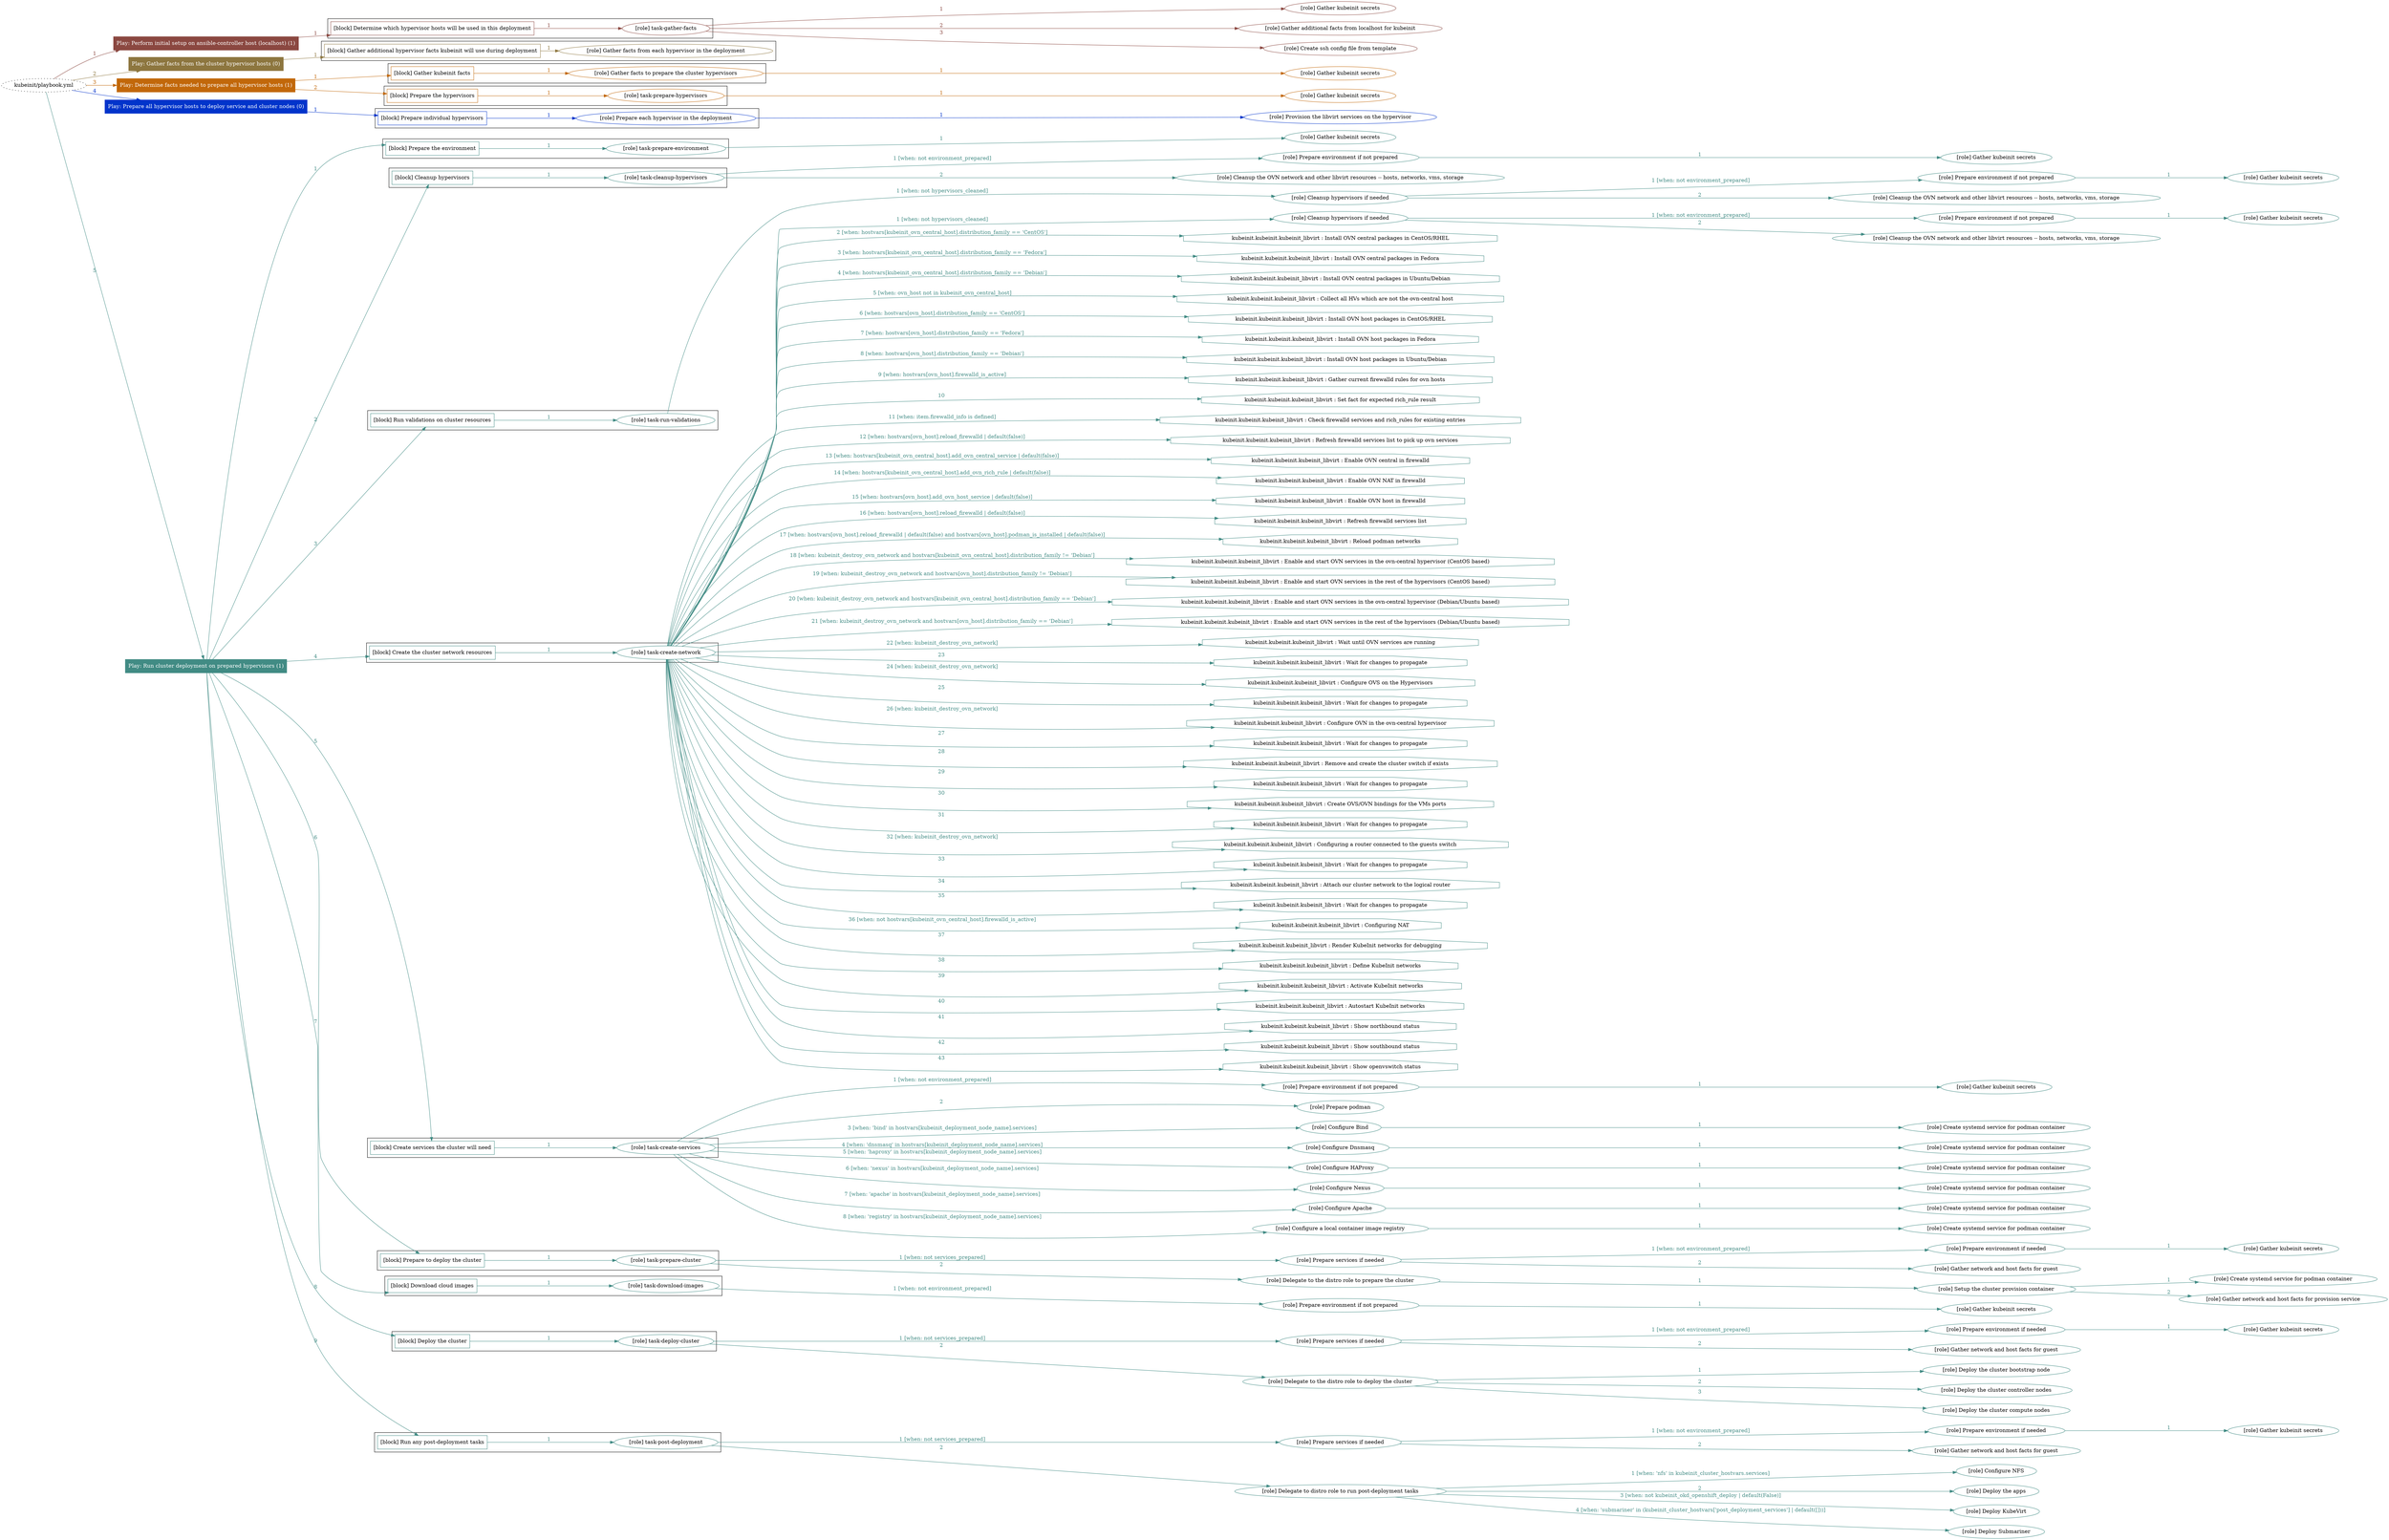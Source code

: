 digraph {
	graph [concentrate=true ordering=in rankdir=LR ratio=fill]
	edge [esep=5 sep=10]
	"kubeinit/playbook.yml" [URL="/home/runner/work/kubeinit/kubeinit/kubeinit/playbook.yml" id=playbook_4d08823d style=dotted]
	play_b2d332e0 [label="Play: Perform initial setup on ansible-controller host (localhost) (1)" URL="/home/runner/work/kubeinit/kubeinit/kubeinit/playbook.yml" color="#8b4841" fontcolor="#ffffff" id=play_b2d332e0 shape=box style=filled tooltip=localhost]
	"kubeinit/playbook.yml" -> play_b2d332e0 [label="1 " color="#8b4841" fontcolor="#8b4841" id=edge_63b2cedd labeltooltip="1 " tooltip="1 "]
	subgraph "Gather kubeinit secrets" {
		role_0e77cec7 [label="[role] Gather kubeinit secrets" URL="/home/runner/.ansible/collections/ansible_collections/kubeinit/kubeinit/roles/kubeinit_prepare/tasks/build_hypervisors_group.yml" color="#8b4841" id=role_0e77cec7 tooltip="Gather kubeinit secrets"]
	}
	subgraph "Gather additional facts from localhost for kubeinit" {
		role_99707f2e [label="[role] Gather additional facts from localhost for kubeinit" URL="/home/runner/.ansible/collections/ansible_collections/kubeinit/kubeinit/roles/kubeinit_prepare/tasks/build_hypervisors_group.yml" color="#8b4841" id=role_99707f2e tooltip="Gather additional facts from localhost for kubeinit"]
	}
	subgraph "Create ssh config file from template" {
		role_faa3bf2f [label="[role] Create ssh config file from template" URL="/home/runner/.ansible/collections/ansible_collections/kubeinit/kubeinit/roles/kubeinit_prepare/tasks/build_hypervisors_group.yml" color="#8b4841" id=role_faa3bf2f tooltip="Create ssh config file from template"]
	}
	subgraph "task-gather-facts" {
		role_d1164d42 [label="[role] task-gather-facts" URL="/home/runner/work/kubeinit/kubeinit/kubeinit/playbook.yml" color="#8b4841" id=role_d1164d42 tooltip="task-gather-facts"]
		role_d1164d42 -> role_0e77cec7 [label="1 " color="#8b4841" fontcolor="#8b4841" id=edge_4b4dbe6f labeltooltip="1 " tooltip="1 "]
		role_d1164d42 -> role_99707f2e [label="2 " color="#8b4841" fontcolor="#8b4841" id=edge_964e9d71 labeltooltip="2 " tooltip="2 "]
		role_d1164d42 -> role_faa3bf2f [label="3 " color="#8b4841" fontcolor="#8b4841" id=edge_2e93c42c labeltooltip="3 " tooltip="3 "]
	}
	subgraph "Play: Perform initial setup on ansible-controller host (localhost) (1)" {
		play_b2d332e0 -> block_efb4ed62 [label=1 color="#8b4841" fontcolor="#8b4841" id=edge_8a60819a labeltooltip=1 tooltip=1]
		subgraph cluster_block_efb4ed62 {
			block_efb4ed62 [label="[block] Determine which hypervisor hosts will be used in this deployment" URL="/home/runner/work/kubeinit/kubeinit/kubeinit/playbook.yml" color="#8b4841" id=block_efb4ed62 labeltooltip="Determine which hypervisor hosts will be used in this deployment" shape=box tooltip="Determine which hypervisor hosts will be used in this deployment"]
			block_efb4ed62 -> role_d1164d42 [label="1 " color="#8b4841" fontcolor="#8b4841" id=edge_d03f95eb labeltooltip="1 " tooltip="1 "]
		}
	}
	play_9e6b4a58 [label="Play: Gather facts from the cluster hypervisor hosts (0)" URL="/home/runner/work/kubeinit/kubeinit/kubeinit/playbook.yml" color="#8d763f" fontcolor="#ffffff" id=play_9e6b4a58 shape=box style=filled tooltip="Play: Gather facts from the cluster hypervisor hosts (0)"]
	"kubeinit/playbook.yml" -> play_9e6b4a58 [label="2 " color="#8d763f" fontcolor="#8d763f" id=edge_eb5a25b1 labeltooltip="2 " tooltip="2 "]
	subgraph "Gather facts from each hypervisor in the deployment" {
		role_89ef6a81 [label="[role] Gather facts from each hypervisor in the deployment" URL="/home/runner/work/kubeinit/kubeinit/kubeinit/playbook.yml" color="#8d763f" id=role_89ef6a81 tooltip="Gather facts from each hypervisor in the deployment"]
	}
	subgraph "Play: Gather facts from the cluster hypervisor hosts (0)" {
		play_9e6b4a58 -> block_87429769 [label=1 color="#8d763f" fontcolor="#8d763f" id=edge_74a675d1 labeltooltip=1 tooltip=1]
		subgraph cluster_block_87429769 {
			block_87429769 [label="[block] Gather additional hypervisor facts kubeinit will use during deployment" URL="/home/runner/work/kubeinit/kubeinit/kubeinit/playbook.yml" color="#8d763f" id=block_87429769 labeltooltip="Gather additional hypervisor facts kubeinit will use during deployment" shape=box tooltip="Gather additional hypervisor facts kubeinit will use during deployment"]
			block_87429769 -> role_89ef6a81 [label="1 " color="#8d763f" fontcolor="#8d763f" id=edge_10678c3c labeltooltip="1 " tooltip="1 "]
		}
	}
	play_3dd36d5e [label="Play: Determine facts needed to prepare all hypervisor hosts (1)" URL="/home/runner/work/kubeinit/kubeinit/kubeinit/playbook.yml" color="#c2680a" fontcolor="#ffffff" id=play_3dd36d5e shape=box style=filled tooltip=localhost]
	"kubeinit/playbook.yml" -> play_3dd36d5e [label="3 " color="#c2680a" fontcolor="#c2680a" id=edge_dbd95d08 labeltooltip="3 " tooltip="3 "]
	subgraph "Gather kubeinit secrets" {
		role_73d07568 [label="[role] Gather kubeinit secrets" URL="/home/runner/.ansible/collections/ansible_collections/kubeinit/kubeinit/roles/kubeinit_prepare/tasks/gather_kubeinit_facts.yml" color="#c2680a" id=role_73d07568 tooltip="Gather kubeinit secrets"]
	}
	subgraph "Gather facts to prepare the cluster hypervisors" {
		role_7e6960ff [label="[role] Gather facts to prepare the cluster hypervisors" URL="/home/runner/work/kubeinit/kubeinit/kubeinit/playbook.yml" color="#c2680a" id=role_7e6960ff tooltip="Gather facts to prepare the cluster hypervisors"]
		role_7e6960ff -> role_73d07568 [label="1 " color="#c2680a" fontcolor="#c2680a" id=edge_b9a99269 labeltooltip="1 " tooltip="1 "]
	}
	subgraph "Gather kubeinit secrets" {
		role_9be5cc7b [label="[role] Gather kubeinit secrets" URL="/home/runner/.ansible/collections/ansible_collections/kubeinit/kubeinit/roles/kubeinit_prepare/tasks/gather_kubeinit_facts.yml" color="#c2680a" id=role_9be5cc7b tooltip="Gather kubeinit secrets"]
	}
	subgraph "task-prepare-hypervisors" {
		role_d77f1691 [label="[role] task-prepare-hypervisors" URL="/home/runner/work/kubeinit/kubeinit/kubeinit/playbook.yml" color="#c2680a" id=role_d77f1691 tooltip="task-prepare-hypervisors"]
		role_d77f1691 -> role_9be5cc7b [label="1 " color="#c2680a" fontcolor="#c2680a" id=edge_178edb9d labeltooltip="1 " tooltip="1 "]
	}
	subgraph "Play: Determine facts needed to prepare all hypervisor hosts (1)" {
		play_3dd36d5e -> block_3a9f3760 [label=1 color="#c2680a" fontcolor="#c2680a" id=edge_f923a2c3 labeltooltip=1 tooltip=1]
		subgraph cluster_block_3a9f3760 {
			block_3a9f3760 [label="[block] Gather kubeinit facts" URL="/home/runner/work/kubeinit/kubeinit/kubeinit/playbook.yml" color="#c2680a" id=block_3a9f3760 labeltooltip="Gather kubeinit facts" shape=box tooltip="Gather kubeinit facts"]
			block_3a9f3760 -> role_7e6960ff [label="1 " color="#c2680a" fontcolor="#c2680a" id=edge_947f1d1e labeltooltip="1 " tooltip="1 "]
		}
		play_3dd36d5e -> block_d3ca04bd [label=2 color="#c2680a" fontcolor="#c2680a" id=edge_ab0efa78 labeltooltip=2 tooltip=2]
		subgraph cluster_block_d3ca04bd {
			block_d3ca04bd [label="[block] Prepare the hypervisors" URL="/home/runner/work/kubeinit/kubeinit/kubeinit/playbook.yml" color="#c2680a" id=block_d3ca04bd labeltooltip="Prepare the hypervisors" shape=box tooltip="Prepare the hypervisors"]
			block_d3ca04bd -> role_d77f1691 [label="1 " color="#c2680a" fontcolor="#c2680a" id=edge_74535279 labeltooltip="1 " tooltip="1 "]
		}
	}
	play_0e214ae2 [label="Play: Prepare all hypervisor hosts to deploy service and cluster nodes (0)" URL="/home/runner/work/kubeinit/kubeinit/kubeinit/playbook.yml" color="#0134cb" fontcolor="#ffffff" id=play_0e214ae2 shape=box style=filled tooltip="Play: Prepare all hypervisor hosts to deploy service and cluster nodes (0)"]
	"kubeinit/playbook.yml" -> play_0e214ae2 [label="4 " color="#0134cb" fontcolor="#0134cb" id=edge_5f425527 labeltooltip="4 " tooltip="4 "]
	subgraph "Provision the libvirt services on the hypervisor" {
		role_68420cbf [label="[role] Provision the libvirt services on the hypervisor" URL="/home/runner/.ansible/collections/ansible_collections/kubeinit/kubeinit/roles/kubeinit_prepare/tasks/prepare_hypervisor.yml" color="#0134cb" id=role_68420cbf tooltip="Provision the libvirt services on the hypervisor"]
	}
	subgraph "Prepare each hypervisor in the deployment" {
		role_0c0e4cc7 [label="[role] Prepare each hypervisor in the deployment" URL="/home/runner/work/kubeinit/kubeinit/kubeinit/playbook.yml" color="#0134cb" id=role_0c0e4cc7 tooltip="Prepare each hypervisor in the deployment"]
		role_0c0e4cc7 -> role_68420cbf [label="1 " color="#0134cb" fontcolor="#0134cb" id=edge_ff8d2a91 labeltooltip="1 " tooltip="1 "]
	}
	subgraph "Play: Prepare all hypervisor hosts to deploy service and cluster nodes (0)" {
		play_0e214ae2 -> block_275bfad0 [label=1 color="#0134cb" fontcolor="#0134cb" id=edge_9b73aa92 labeltooltip=1 tooltip=1]
		subgraph cluster_block_275bfad0 {
			block_275bfad0 [label="[block] Prepare individual hypervisors" URL="/home/runner/work/kubeinit/kubeinit/kubeinit/playbook.yml" color="#0134cb" id=block_275bfad0 labeltooltip="Prepare individual hypervisors" shape=box tooltip="Prepare individual hypervisors"]
			block_275bfad0 -> role_0c0e4cc7 [label="1 " color="#0134cb" fontcolor="#0134cb" id=edge_89e852e3 labeltooltip="1 " tooltip="1 "]
		}
	}
	play_d29f8004 [label="Play: Run cluster deployment on prepared hypervisors (1)" URL="/home/runner/work/kubeinit/kubeinit/kubeinit/playbook.yml" color="#418b84" fontcolor="#ffffff" id=play_d29f8004 shape=box style=filled tooltip=localhost]
	"kubeinit/playbook.yml" -> play_d29f8004 [label="5 " color="#418b84" fontcolor="#418b84" id=edge_34b858b6 labeltooltip="5 " tooltip="5 "]
	subgraph "Gather kubeinit secrets" {
		role_e822708c [label="[role] Gather kubeinit secrets" URL="/home/runner/.ansible/collections/ansible_collections/kubeinit/kubeinit/roles/kubeinit_prepare/tasks/gather_kubeinit_facts.yml" color="#418b84" id=role_e822708c tooltip="Gather kubeinit secrets"]
	}
	subgraph "task-prepare-environment" {
		role_d64a4c62 [label="[role] task-prepare-environment" URL="/home/runner/work/kubeinit/kubeinit/kubeinit/playbook.yml" color="#418b84" id=role_d64a4c62 tooltip="task-prepare-environment"]
		role_d64a4c62 -> role_e822708c [label="1 " color="#418b84" fontcolor="#418b84" id=edge_ca500498 labeltooltip="1 " tooltip="1 "]
	}
	subgraph "Gather kubeinit secrets" {
		role_343f566f [label="[role] Gather kubeinit secrets" URL="/home/runner/.ansible/collections/ansible_collections/kubeinit/kubeinit/roles/kubeinit_prepare/tasks/gather_kubeinit_facts.yml" color="#418b84" id=role_343f566f tooltip="Gather kubeinit secrets"]
	}
	subgraph "Prepare environment if not prepared" {
		role_517338de [label="[role] Prepare environment if not prepared" URL="/home/runner/.ansible/collections/ansible_collections/kubeinit/kubeinit/roles/kubeinit_prepare/tasks/cleanup_hypervisors.yml" color="#418b84" id=role_517338de tooltip="Prepare environment if not prepared"]
		role_517338de -> role_343f566f [label="1 " color="#418b84" fontcolor="#418b84" id=edge_1d14d914 labeltooltip="1 " tooltip="1 "]
	}
	subgraph "Cleanup the OVN network and other libvirt resources -- hosts, networks, vms, storage" {
		role_335b0662 [label="[role] Cleanup the OVN network and other libvirt resources -- hosts, networks, vms, storage" URL="/home/runner/.ansible/collections/ansible_collections/kubeinit/kubeinit/roles/kubeinit_prepare/tasks/cleanup_hypervisors.yml" color="#418b84" id=role_335b0662 tooltip="Cleanup the OVN network and other libvirt resources -- hosts, networks, vms, storage"]
	}
	subgraph "task-cleanup-hypervisors" {
		role_19bec1b1 [label="[role] task-cleanup-hypervisors" URL="/home/runner/work/kubeinit/kubeinit/kubeinit/playbook.yml" color="#418b84" id=role_19bec1b1 tooltip="task-cleanup-hypervisors"]
		role_19bec1b1 -> role_517338de [label="1 [when: not environment_prepared]" color="#418b84" fontcolor="#418b84" id=edge_2f963cec labeltooltip="1 [when: not environment_prepared]" tooltip="1 [when: not environment_prepared]"]
		role_19bec1b1 -> role_335b0662 [label="2 " color="#418b84" fontcolor="#418b84" id=edge_1d877892 labeltooltip="2 " tooltip="2 "]
	}
	subgraph "Gather kubeinit secrets" {
		role_6cd02963 [label="[role] Gather kubeinit secrets" URL="/home/runner/.ansible/collections/ansible_collections/kubeinit/kubeinit/roles/kubeinit_prepare/tasks/gather_kubeinit_facts.yml" color="#418b84" id=role_6cd02963 tooltip="Gather kubeinit secrets"]
	}
	subgraph "Prepare environment if not prepared" {
		role_5afd2998 [label="[role] Prepare environment if not prepared" URL="/home/runner/.ansible/collections/ansible_collections/kubeinit/kubeinit/roles/kubeinit_prepare/tasks/cleanup_hypervisors.yml" color="#418b84" id=role_5afd2998 tooltip="Prepare environment if not prepared"]
		role_5afd2998 -> role_6cd02963 [label="1 " color="#418b84" fontcolor="#418b84" id=edge_a8b5367e labeltooltip="1 " tooltip="1 "]
	}
	subgraph "Cleanup the OVN network and other libvirt resources -- hosts, networks, vms, storage" {
		role_185c1cd4 [label="[role] Cleanup the OVN network and other libvirt resources -- hosts, networks, vms, storage" URL="/home/runner/.ansible/collections/ansible_collections/kubeinit/kubeinit/roles/kubeinit_prepare/tasks/cleanup_hypervisors.yml" color="#418b84" id=role_185c1cd4 tooltip="Cleanup the OVN network and other libvirt resources -- hosts, networks, vms, storage"]
	}
	subgraph "Cleanup hypervisors if needed" {
		role_b4f7a6f1 [label="[role] Cleanup hypervisors if needed" URL="/home/runner/.ansible/collections/ansible_collections/kubeinit/kubeinit/roles/kubeinit_validations/tasks/main.yml" color="#418b84" id=role_b4f7a6f1 tooltip="Cleanup hypervisors if needed"]
		role_b4f7a6f1 -> role_5afd2998 [label="1 [when: not environment_prepared]" color="#418b84" fontcolor="#418b84" id=edge_71f319b1 labeltooltip="1 [when: not environment_prepared]" tooltip="1 [when: not environment_prepared]"]
		role_b4f7a6f1 -> role_185c1cd4 [label="2 " color="#418b84" fontcolor="#418b84" id=edge_d74414a0 labeltooltip="2 " tooltip="2 "]
	}
	subgraph "task-run-validations" {
		role_35933029 [label="[role] task-run-validations" URL="/home/runner/work/kubeinit/kubeinit/kubeinit/playbook.yml" color="#418b84" id=role_35933029 tooltip="task-run-validations"]
		role_35933029 -> role_b4f7a6f1 [label="1 [when: not hypervisors_cleaned]" color="#418b84" fontcolor="#418b84" id=edge_b03f2928 labeltooltip="1 [when: not hypervisors_cleaned]" tooltip="1 [when: not hypervisors_cleaned]"]
	}
	subgraph "Gather kubeinit secrets" {
		role_57f2f31e [label="[role] Gather kubeinit secrets" URL="/home/runner/.ansible/collections/ansible_collections/kubeinit/kubeinit/roles/kubeinit_prepare/tasks/gather_kubeinit_facts.yml" color="#418b84" id=role_57f2f31e tooltip="Gather kubeinit secrets"]
	}
	subgraph "Prepare environment if not prepared" {
		role_7706a1cc [label="[role] Prepare environment if not prepared" URL="/home/runner/.ansible/collections/ansible_collections/kubeinit/kubeinit/roles/kubeinit_prepare/tasks/cleanup_hypervisors.yml" color="#418b84" id=role_7706a1cc tooltip="Prepare environment if not prepared"]
		role_7706a1cc -> role_57f2f31e [label="1 " color="#418b84" fontcolor="#418b84" id=edge_58bff419 labeltooltip="1 " tooltip="1 "]
	}
	subgraph "Cleanup the OVN network and other libvirt resources -- hosts, networks, vms, storage" {
		role_8df8760d [label="[role] Cleanup the OVN network and other libvirt resources -- hosts, networks, vms, storage" URL="/home/runner/.ansible/collections/ansible_collections/kubeinit/kubeinit/roles/kubeinit_prepare/tasks/cleanup_hypervisors.yml" color="#418b84" id=role_8df8760d tooltip="Cleanup the OVN network and other libvirt resources -- hosts, networks, vms, storage"]
	}
	subgraph "Cleanup hypervisors if needed" {
		role_7a645319 [label="[role] Cleanup hypervisors if needed" URL="/home/runner/.ansible/collections/ansible_collections/kubeinit/kubeinit/roles/kubeinit_libvirt/tasks/create_network.yml" color="#418b84" id=role_7a645319 tooltip="Cleanup hypervisors if needed"]
		role_7a645319 -> role_7706a1cc [label="1 [when: not environment_prepared]" color="#418b84" fontcolor="#418b84" id=edge_b1db59dc labeltooltip="1 [when: not environment_prepared]" tooltip="1 [when: not environment_prepared]"]
		role_7a645319 -> role_8df8760d [label="2 " color="#418b84" fontcolor="#418b84" id=edge_d37f40d4 labeltooltip="2 " tooltip="2 "]
	}
	subgraph "task-create-network" {
		role_02e21dbb [label="[role] task-create-network" URL="/home/runner/work/kubeinit/kubeinit/kubeinit/playbook.yml" color="#418b84" id=role_02e21dbb tooltip="task-create-network"]
		role_02e21dbb -> role_7a645319 [label="1 [when: not hypervisors_cleaned]" color="#418b84" fontcolor="#418b84" id=edge_74ad7bf7 labeltooltip="1 [when: not hypervisors_cleaned]" tooltip="1 [when: not hypervisors_cleaned]"]
		task_c7f4197c [label="kubeinit.kubeinit.kubeinit_libvirt : Install OVN central packages in CentOS/RHEL" URL="/home/runner/.ansible/collections/ansible_collections/kubeinit/kubeinit/roles/kubeinit_libvirt/tasks/create_network.yml" color="#418b84" id=task_c7f4197c shape=octagon tooltip="kubeinit.kubeinit.kubeinit_libvirt : Install OVN central packages in CentOS/RHEL"]
		role_02e21dbb -> task_c7f4197c [label="2 [when: hostvars[kubeinit_ovn_central_host].distribution_family == 'CentOS']" color="#418b84" fontcolor="#418b84" id=edge_1b2e2b40 labeltooltip="2 [when: hostvars[kubeinit_ovn_central_host].distribution_family == 'CentOS']" tooltip="2 [when: hostvars[kubeinit_ovn_central_host].distribution_family == 'CentOS']"]
		task_bc714184 [label="kubeinit.kubeinit.kubeinit_libvirt : Install OVN central packages in Fedora" URL="/home/runner/.ansible/collections/ansible_collections/kubeinit/kubeinit/roles/kubeinit_libvirt/tasks/create_network.yml" color="#418b84" id=task_bc714184 shape=octagon tooltip="kubeinit.kubeinit.kubeinit_libvirt : Install OVN central packages in Fedora"]
		role_02e21dbb -> task_bc714184 [label="3 [when: hostvars[kubeinit_ovn_central_host].distribution_family == 'Fedora']" color="#418b84" fontcolor="#418b84" id=edge_d14938c2 labeltooltip="3 [when: hostvars[kubeinit_ovn_central_host].distribution_family == 'Fedora']" tooltip="3 [when: hostvars[kubeinit_ovn_central_host].distribution_family == 'Fedora']"]
		task_2e22428f [label="kubeinit.kubeinit.kubeinit_libvirt : Install OVN central packages in Ubuntu/Debian" URL="/home/runner/.ansible/collections/ansible_collections/kubeinit/kubeinit/roles/kubeinit_libvirt/tasks/create_network.yml" color="#418b84" id=task_2e22428f shape=octagon tooltip="kubeinit.kubeinit.kubeinit_libvirt : Install OVN central packages in Ubuntu/Debian"]
		role_02e21dbb -> task_2e22428f [label="4 [when: hostvars[kubeinit_ovn_central_host].distribution_family == 'Debian']" color="#418b84" fontcolor="#418b84" id=edge_2089757e labeltooltip="4 [when: hostvars[kubeinit_ovn_central_host].distribution_family == 'Debian']" tooltip="4 [when: hostvars[kubeinit_ovn_central_host].distribution_family == 'Debian']"]
		task_d840ad98 [label="kubeinit.kubeinit.kubeinit_libvirt : Collect all HVs which are not the ovn-central host" URL="/home/runner/.ansible/collections/ansible_collections/kubeinit/kubeinit/roles/kubeinit_libvirt/tasks/create_network.yml" color="#418b84" id=task_d840ad98 shape=octagon tooltip="kubeinit.kubeinit.kubeinit_libvirt : Collect all HVs which are not the ovn-central host"]
		role_02e21dbb -> task_d840ad98 [label="5 [when: ovn_host not in kubeinit_ovn_central_host]" color="#418b84" fontcolor="#418b84" id=edge_b46596c8 labeltooltip="5 [when: ovn_host not in kubeinit_ovn_central_host]" tooltip="5 [when: ovn_host not in kubeinit_ovn_central_host]"]
		task_aebd9fff [label="kubeinit.kubeinit.kubeinit_libvirt : Install OVN host packages in CentOS/RHEL" URL="/home/runner/.ansible/collections/ansible_collections/kubeinit/kubeinit/roles/kubeinit_libvirt/tasks/create_network.yml" color="#418b84" id=task_aebd9fff shape=octagon tooltip="kubeinit.kubeinit.kubeinit_libvirt : Install OVN host packages in CentOS/RHEL"]
		role_02e21dbb -> task_aebd9fff [label="6 [when: hostvars[ovn_host].distribution_family == 'CentOS']" color="#418b84" fontcolor="#418b84" id=edge_861dd12b labeltooltip="6 [when: hostvars[ovn_host].distribution_family == 'CentOS']" tooltip="6 [when: hostvars[ovn_host].distribution_family == 'CentOS']"]
		task_356a1895 [label="kubeinit.kubeinit.kubeinit_libvirt : Install OVN host packages in Fedora" URL="/home/runner/.ansible/collections/ansible_collections/kubeinit/kubeinit/roles/kubeinit_libvirt/tasks/create_network.yml" color="#418b84" id=task_356a1895 shape=octagon tooltip="kubeinit.kubeinit.kubeinit_libvirt : Install OVN host packages in Fedora"]
		role_02e21dbb -> task_356a1895 [label="7 [when: hostvars[ovn_host].distribution_family == 'Fedora']" color="#418b84" fontcolor="#418b84" id=edge_f88a95d0 labeltooltip="7 [when: hostvars[ovn_host].distribution_family == 'Fedora']" tooltip="7 [when: hostvars[ovn_host].distribution_family == 'Fedora']"]
		task_b254779c [label="kubeinit.kubeinit.kubeinit_libvirt : Install OVN host packages in Ubuntu/Debian" URL="/home/runner/.ansible/collections/ansible_collections/kubeinit/kubeinit/roles/kubeinit_libvirt/tasks/create_network.yml" color="#418b84" id=task_b254779c shape=octagon tooltip="kubeinit.kubeinit.kubeinit_libvirt : Install OVN host packages in Ubuntu/Debian"]
		role_02e21dbb -> task_b254779c [label="8 [when: hostvars[ovn_host].distribution_family == 'Debian']" color="#418b84" fontcolor="#418b84" id=edge_cbd38d7d labeltooltip="8 [when: hostvars[ovn_host].distribution_family == 'Debian']" tooltip="8 [when: hostvars[ovn_host].distribution_family == 'Debian']"]
		task_ef32413b [label="kubeinit.kubeinit.kubeinit_libvirt : Gather current firewalld rules for ovn hosts" URL="/home/runner/.ansible/collections/ansible_collections/kubeinit/kubeinit/roles/kubeinit_libvirt/tasks/create_network.yml" color="#418b84" id=task_ef32413b shape=octagon tooltip="kubeinit.kubeinit.kubeinit_libvirt : Gather current firewalld rules for ovn hosts"]
		role_02e21dbb -> task_ef32413b [label="9 [when: hostvars[ovn_host].firewalld_is_active]" color="#418b84" fontcolor="#418b84" id=edge_f939022e labeltooltip="9 [when: hostvars[ovn_host].firewalld_is_active]" tooltip="9 [when: hostvars[ovn_host].firewalld_is_active]"]
		task_057b5a36 [label="kubeinit.kubeinit.kubeinit_libvirt : Set fact for expected rich_rule result" URL="/home/runner/.ansible/collections/ansible_collections/kubeinit/kubeinit/roles/kubeinit_libvirt/tasks/create_network.yml" color="#418b84" id=task_057b5a36 shape=octagon tooltip="kubeinit.kubeinit.kubeinit_libvirt : Set fact for expected rich_rule result"]
		role_02e21dbb -> task_057b5a36 [label="10 " color="#418b84" fontcolor="#418b84" id=edge_94bedb32 labeltooltip="10 " tooltip="10 "]
		task_435d1aba [label="kubeinit.kubeinit.kubeinit_libvirt : Check firewalld services and rich_rules for existing entries" URL="/home/runner/.ansible/collections/ansible_collections/kubeinit/kubeinit/roles/kubeinit_libvirt/tasks/create_network.yml" color="#418b84" id=task_435d1aba shape=octagon tooltip="kubeinit.kubeinit.kubeinit_libvirt : Check firewalld services and rich_rules for existing entries"]
		role_02e21dbb -> task_435d1aba [label="11 [when: item.firewalld_info is defined]" color="#418b84" fontcolor="#418b84" id=edge_55860fed labeltooltip="11 [when: item.firewalld_info is defined]" tooltip="11 [when: item.firewalld_info is defined]"]
		task_5de3c760 [label="kubeinit.kubeinit.kubeinit_libvirt : Refresh firewalld services list to pick up ovn services" URL="/home/runner/.ansible/collections/ansible_collections/kubeinit/kubeinit/roles/kubeinit_libvirt/tasks/create_network.yml" color="#418b84" id=task_5de3c760 shape=octagon tooltip="kubeinit.kubeinit.kubeinit_libvirt : Refresh firewalld services list to pick up ovn services"]
		role_02e21dbb -> task_5de3c760 [label="12 [when: hostvars[ovn_host].reload_firewalld | default(false)]" color="#418b84" fontcolor="#418b84" id=edge_d643066c labeltooltip="12 [when: hostvars[ovn_host].reload_firewalld | default(false)]" tooltip="12 [when: hostvars[ovn_host].reload_firewalld | default(false)]"]
		task_22b43dc6 [label="kubeinit.kubeinit.kubeinit_libvirt : Enable OVN central in firewalld" URL="/home/runner/.ansible/collections/ansible_collections/kubeinit/kubeinit/roles/kubeinit_libvirt/tasks/create_network.yml" color="#418b84" id=task_22b43dc6 shape=octagon tooltip="kubeinit.kubeinit.kubeinit_libvirt : Enable OVN central in firewalld"]
		role_02e21dbb -> task_22b43dc6 [label="13 [when: hostvars[kubeinit_ovn_central_host].add_ovn_central_service | default(false)]" color="#418b84" fontcolor="#418b84" id=edge_2de38114 labeltooltip="13 [when: hostvars[kubeinit_ovn_central_host].add_ovn_central_service | default(false)]" tooltip="13 [when: hostvars[kubeinit_ovn_central_host].add_ovn_central_service | default(false)]"]
		task_34d05db8 [label="kubeinit.kubeinit.kubeinit_libvirt : Enable OVN NAT in firewalld" URL="/home/runner/.ansible/collections/ansible_collections/kubeinit/kubeinit/roles/kubeinit_libvirt/tasks/create_network.yml" color="#418b84" id=task_34d05db8 shape=octagon tooltip="kubeinit.kubeinit.kubeinit_libvirt : Enable OVN NAT in firewalld"]
		role_02e21dbb -> task_34d05db8 [label="14 [when: hostvars[kubeinit_ovn_central_host].add_ovn_rich_rule | default(false)]" color="#418b84" fontcolor="#418b84" id=edge_02635529 labeltooltip="14 [when: hostvars[kubeinit_ovn_central_host].add_ovn_rich_rule | default(false)]" tooltip="14 [when: hostvars[kubeinit_ovn_central_host].add_ovn_rich_rule | default(false)]"]
		task_0f6f01ba [label="kubeinit.kubeinit.kubeinit_libvirt : Enable OVN host in firewalld" URL="/home/runner/.ansible/collections/ansible_collections/kubeinit/kubeinit/roles/kubeinit_libvirt/tasks/create_network.yml" color="#418b84" id=task_0f6f01ba shape=octagon tooltip="kubeinit.kubeinit.kubeinit_libvirt : Enable OVN host in firewalld"]
		role_02e21dbb -> task_0f6f01ba [label="15 [when: hostvars[ovn_host].add_ovn_host_service | default(false)]" color="#418b84" fontcolor="#418b84" id=edge_6a95bfcd labeltooltip="15 [when: hostvars[ovn_host].add_ovn_host_service | default(false)]" tooltip="15 [when: hostvars[ovn_host].add_ovn_host_service | default(false)]"]
		task_461cec56 [label="kubeinit.kubeinit.kubeinit_libvirt : Refresh firewalld services list" URL="/home/runner/.ansible/collections/ansible_collections/kubeinit/kubeinit/roles/kubeinit_libvirt/tasks/create_network.yml" color="#418b84" id=task_461cec56 shape=octagon tooltip="kubeinit.kubeinit.kubeinit_libvirt : Refresh firewalld services list"]
		role_02e21dbb -> task_461cec56 [label="16 [when: hostvars[ovn_host].reload_firewalld | default(false)]" color="#418b84" fontcolor="#418b84" id=edge_c3da6223 labeltooltip="16 [when: hostvars[ovn_host].reload_firewalld | default(false)]" tooltip="16 [when: hostvars[ovn_host].reload_firewalld | default(false)]"]
		task_54941cde [label="kubeinit.kubeinit.kubeinit_libvirt : Reload podman networks" URL="/home/runner/.ansible/collections/ansible_collections/kubeinit/kubeinit/roles/kubeinit_libvirt/tasks/create_network.yml" color="#418b84" id=task_54941cde shape=octagon tooltip="kubeinit.kubeinit.kubeinit_libvirt : Reload podman networks"]
		role_02e21dbb -> task_54941cde [label="17 [when: hostvars[ovn_host].reload_firewalld | default(false) and hostvars[ovn_host].podman_is_installed | default(false)]" color="#418b84" fontcolor="#418b84" id=edge_6432b1ba labeltooltip="17 [when: hostvars[ovn_host].reload_firewalld | default(false) and hostvars[ovn_host].podman_is_installed | default(false)]" tooltip="17 [when: hostvars[ovn_host].reload_firewalld | default(false) and hostvars[ovn_host].podman_is_installed | default(false)]"]
		task_80c1dea0 [label="kubeinit.kubeinit.kubeinit_libvirt : Enable and start OVN services in the ovn-central hypervisor (CentOS based)" URL="/home/runner/.ansible/collections/ansible_collections/kubeinit/kubeinit/roles/kubeinit_libvirt/tasks/create_network.yml" color="#418b84" id=task_80c1dea0 shape=octagon tooltip="kubeinit.kubeinit.kubeinit_libvirt : Enable and start OVN services in the ovn-central hypervisor (CentOS based)"]
		role_02e21dbb -> task_80c1dea0 [label="18 [when: kubeinit_destroy_ovn_network and hostvars[kubeinit_ovn_central_host].distribution_family != 'Debian']" color="#418b84" fontcolor="#418b84" id=edge_5c4ce8d2 labeltooltip="18 [when: kubeinit_destroy_ovn_network and hostvars[kubeinit_ovn_central_host].distribution_family != 'Debian']" tooltip="18 [when: kubeinit_destroy_ovn_network and hostvars[kubeinit_ovn_central_host].distribution_family != 'Debian']"]
		task_8d661c2b [label="kubeinit.kubeinit.kubeinit_libvirt : Enable and start OVN services in the rest of the hypervisors (CentOS based)" URL="/home/runner/.ansible/collections/ansible_collections/kubeinit/kubeinit/roles/kubeinit_libvirt/tasks/create_network.yml" color="#418b84" id=task_8d661c2b shape=octagon tooltip="kubeinit.kubeinit.kubeinit_libvirt : Enable and start OVN services in the rest of the hypervisors (CentOS based)"]
		role_02e21dbb -> task_8d661c2b [label="19 [when: kubeinit_destroy_ovn_network and hostvars[ovn_host].distribution_family != 'Debian']" color="#418b84" fontcolor="#418b84" id=edge_af1e07f7 labeltooltip="19 [when: kubeinit_destroy_ovn_network and hostvars[ovn_host].distribution_family != 'Debian']" tooltip="19 [when: kubeinit_destroy_ovn_network and hostvars[ovn_host].distribution_family != 'Debian']"]
		task_8e84405b [label="kubeinit.kubeinit.kubeinit_libvirt : Enable and start OVN services in the ovn-central hypervisor (Debian/Ubuntu based)" URL="/home/runner/.ansible/collections/ansible_collections/kubeinit/kubeinit/roles/kubeinit_libvirt/tasks/create_network.yml" color="#418b84" id=task_8e84405b shape=octagon tooltip="kubeinit.kubeinit.kubeinit_libvirt : Enable and start OVN services in the ovn-central hypervisor (Debian/Ubuntu based)"]
		role_02e21dbb -> task_8e84405b [label="20 [when: kubeinit_destroy_ovn_network and hostvars[kubeinit_ovn_central_host].distribution_family == 'Debian']" color="#418b84" fontcolor="#418b84" id=edge_f5bbbf6a labeltooltip="20 [when: kubeinit_destroy_ovn_network and hostvars[kubeinit_ovn_central_host].distribution_family == 'Debian']" tooltip="20 [when: kubeinit_destroy_ovn_network and hostvars[kubeinit_ovn_central_host].distribution_family == 'Debian']"]
		task_6aa3db0e [label="kubeinit.kubeinit.kubeinit_libvirt : Enable and start OVN services in the rest of the hypervisors (Debian/Ubuntu based)" URL="/home/runner/.ansible/collections/ansible_collections/kubeinit/kubeinit/roles/kubeinit_libvirt/tasks/create_network.yml" color="#418b84" id=task_6aa3db0e shape=octagon tooltip="kubeinit.kubeinit.kubeinit_libvirt : Enable and start OVN services in the rest of the hypervisors (Debian/Ubuntu based)"]
		role_02e21dbb -> task_6aa3db0e [label="21 [when: kubeinit_destroy_ovn_network and hostvars[ovn_host].distribution_family == 'Debian']" color="#418b84" fontcolor="#418b84" id=edge_76c47b2f labeltooltip="21 [when: kubeinit_destroy_ovn_network and hostvars[ovn_host].distribution_family == 'Debian']" tooltip="21 [when: kubeinit_destroy_ovn_network and hostvars[ovn_host].distribution_family == 'Debian']"]
		task_1a47e91d [label="kubeinit.kubeinit.kubeinit_libvirt : Wait until OVN services are running" URL="/home/runner/.ansible/collections/ansible_collections/kubeinit/kubeinit/roles/kubeinit_libvirt/tasks/create_network.yml" color="#418b84" id=task_1a47e91d shape=octagon tooltip="kubeinit.kubeinit.kubeinit_libvirt : Wait until OVN services are running"]
		role_02e21dbb -> task_1a47e91d [label="22 [when: kubeinit_destroy_ovn_network]" color="#418b84" fontcolor="#418b84" id=edge_bf351363 labeltooltip="22 [when: kubeinit_destroy_ovn_network]" tooltip="22 [when: kubeinit_destroy_ovn_network]"]
		task_d066b6ad [label="kubeinit.kubeinit.kubeinit_libvirt : Wait for changes to propagate" URL="/home/runner/.ansible/collections/ansible_collections/kubeinit/kubeinit/roles/kubeinit_libvirt/tasks/create_network.yml" color="#418b84" id=task_d066b6ad shape=octagon tooltip="kubeinit.kubeinit.kubeinit_libvirt : Wait for changes to propagate"]
		role_02e21dbb -> task_d066b6ad [label="23 " color="#418b84" fontcolor="#418b84" id=edge_ede149f9 labeltooltip="23 " tooltip="23 "]
		task_85dc8671 [label="kubeinit.kubeinit.kubeinit_libvirt : Configure OVS on the Hypervisors" URL="/home/runner/.ansible/collections/ansible_collections/kubeinit/kubeinit/roles/kubeinit_libvirt/tasks/create_network.yml" color="#418b84" id=task_85dc8671 shape=octagon tooltip="kubeinit.kubeinit.kubeinit_libvirt : Configure OVS on the Hypervisors"]
		role_02e21dbb -> task_85dc8671 [label="24 [when: kubeinit_destroy_ovn_network]" color="#418b84" fontcolor="#418b84" id=edge_def5fd23 labeltooltip="24 [when: kubeinit_destroy_ovn_network]" tooltip="24 [when: kubeinit_destroy_ovn_network]"]
		task_8fca8cd7 [label="kubeinit.kubeinit.kubeinit_libvirt : Wait for changes to propagate" URL="/home/runner/.ansible/collections/ansible_collections/kubeinit/kubeinit/roles/kubeinit_libvirt/tasks/create_network.yml" color="#418b84" id=task_8fca8cd7 shape=octagon tooltip="kubeinit.kubeinit.kubeinit_libvirt : Wait for changes to propagate"]
		role_02e21dbb -> task_8fca8cd7 [label="25 " color="#418b84" fontcolor="#418b84" id=edge_017604d1 labeltooltip="25 " tooltip="25 "]
		task_d685a4c3 [label="kubeinit.kubeinit.kubeinit_libvirt : Configure OVN in the ovn-central hypervisor" URL="/home/runner/.ansible/collections/ansible_collections/kubeinit/kubeinit/roles/kubeinit_libvirt/tasks/create_network.yml" color="#418b84" id=task_d685a4c3 shape=octagon tooltip="kubeinit.kubeinit.kubeinit_libvirt : Configure OVN in the ovn-central hypervisor"]
		role_02e21dbb -> task_d685a4c3 [label="26 [when: kubeinit_destroy_ovn_network]" color="#418b84" fontcolor="#418b84" id=edge_b4eb5cbc labeltooltip="26 [when: kubeinit_destroy_ovn_network]" tooltip="26 [when: kubeinit_destroy_ovn_network]"]
		task_20c8981c [label="kubeinit.kubeinit.kubeinit_libvirt : Wait for changes to propagate" URL="/home/runner/.ansible/collections/ansible_collections/kubeinit/kubeinit/roles/kubeinit_libvirt/tasks/create_network.yml" color="#418b84" id=task_20c8981c shape=octagon tooltip="kubeinit.kubeinit.kubeinit_libvirt : Wait for changes to propagate"]
		role_02e21dbb -> task_20c8981c [label="27 " color="#418b84" fontcolor="#418b84" id=edge_1d555289 labeltooltip="27 " tooltip="27 "]
		task_c0a4ccc9 [label="kubeinit.kubeinit.kubeinit_libvirt : Remove and create the cluster switch if exists" URL="/home/runner/.ansible/collections/ansible_collections/kubeinit/kubeinit/roles/kubeinit_libvirt/tasks/create_network.yml" color="#418b84" id=task_c0a4ccc9 shape=octagon tooltip="kubeinit.kubeinit.kubeinit_libvirt : Remove and create the cluster switch if exists"]
		role_02e21dbb -> task_c0a4ccc9 [label="28 " color="#418b84" fontcolor="#418b84" id=edge_43543c63 labeltooltip="28 " tooltip="28 "]
		task_847a4e44 [label="kubeinit.kubeinit.kubeinit_libvirt : Wait for changes to propagate" URL="/home/runner/.ansible/collections/ansible_collections/kubeinit/kubeinit/roles/kubeinit_libvirt/tasks/create_network.yml" color="#418b84" id=task_847a4e44 shape=octagon tooltip="kubeinit.kubeinit.kubeinit_libvirt : Wait for changes to propagate"]
		role_02e21dbb -> task_847a4e44 [label="29 " color="#418b84" fontcolor="#418b84" id=edge_8473ef7c labeltooltip="29 " tooltip="29 "]
		task_5d174f21 [label="kubeinit.kubeinit.kubeinit_libvirt : Create OVS/OVN bindings for the VMs ports" URL="/home/runner/.ansible/collections/ansible_collections/kubeinit/kubeinit/roles/kubeinit_libvirt/tasks/create_network.yml" color="#418b84" id=task_5d174f21 shape=octagon tooltip="kubeinit.kubeinit.kubeinit_libvirt : Create OVS/OVN bindings for the VMs ports"]
		role_02e21dbb -> task_5d174f21 [label="30 " color="#418b84" fontcolor="#418b84" id=edge_90636e51 labeltooltip="30 " tooltip="30 "]
		task_8bd312ba [label="kubeinit.kubeinit.kubeinit_libvirt : Wait for changes to propagate" URL="/home/runner/.ansible/collections/ansible_collections/kubeinit/kubeinit/roles/kubeinit_libvirt/tasks/create_network.yml" color="#418b84" id=task_8bd312ba shape=octagon tooltip="kubeinit.kubeinit.kubeinit_libvirt : Wait for changes to propagate"]
		role_02e21dbb -> task_8bd312ba [label="31 " color="#418b84" fontcolor="#418b84" id=edge_72e0c30f labeltooltip="31 " tooltip="31 "]
		task_4f8631ae [label="kubeinit.kubeinit.kubeinit_libvirt : Configuring a router connected to the guests switch" URL="/home/runner/.ansible/collections/ansible_collections/kubeinit/kubeinit/roles/kubeinit_libvirt/tasks/create_network.yml" color="#418b84" id=task_4f8631ae shape=octagon tooltip="kubeinit.kubeinit.kubeinit_libvirt : Configuring a router connected to the guests switch"]
		role_02e21dbb -> task_4f8631ae [label="32 [when: kubeinit_destroy_ovn_network]" color="#418b84" fontcolor="#418b84" id=edge_90158fcd labeltooltip="32 [when: kubeinit_destroy_ovn_network]" tooltip="32 [when: kubeinit_destroy_ovn_network]"]
		task_b8ba3400 [label="kubeinit.kubeinit.kubeinit_libvirt : Wait for changes to propagate" URL="/home/runner/.ansible/collections/ansible_collections/kubeinit/kubeinit/roles/kubeinit_libvirt/tasks/create_network.yml" color="#418b84" id=task_b8ba3400 shape=octagon tooltip="kubeinit.kubeinit.kubeinit_libvirt : Wait for changes to propagate"]
		role_02e21dbb -> task_b8ba3400 [label="33 " color="#418b84" fontcolor="#418b84" id=edge_689e9ece labeltooltip="33 " tooltip="33 "]
		task_81fad6c7 [label="kubeinit.kubeinit.kubeinit_libvirt : Attach our cluster network to the logical router" URL="/home/runner/.ansible/collections/ansible_collections/kubeinit/kubeinit/roles/kubeinit_libvirt/tasks/create_network.yml" color="#418b84" id=task_81fad6c7 shape=octagon tooltip="kubeinit.kubeinit.kubeinit_libvirt : Attach our cluster network to the logical router"]
		role_02e21dbb -> task_81fad6c7 [label="34 " color="#418b84" fontcolor="#418b84" id=edge_bf28fe11 labeltooltip="34 " tooltip="34 "]
		task_9c5da2e7 [label="kubeinit.kubeinit.kubeinit_libvirt : Wait for changes to propagate" URL="/home/runner/.ansible/collections/ansible_collections/kubeinit/kubeinit/roles/kubeinit_libvirt/tasks/create_network.yml" color="#418b84" id=task_9c5da2e7 shape=octagon tooltip="kubeinit.kubeinit.kubeinit_libvirt : Wait for changes to propagate"]
		role_02e21dbb -> task_9c5da2e7 [label="35 " color="#418b84" fontcolor="#418b84" id=edge_9ec9290c labeltooltip="35 " tooltip="35 "]
		task_97f50000 [label="kubeinit.kubeinit.kubeinit_libvirt : Configuring NAT" URL="/home/runner/.ansible/collections/ansible_collections/kubeinit/kubeinit/roles/kubeinit_libvirt/tasks/create_network.yml" color="#418b84" id=task_97f50000 shape=octagon tooltip="kubeinit.kubeinit.kubeinit_libvirt : Configuring NAT"]
		role_02e21dbb -> task_97f50000 [label="36 [when: not hostvars[kubeinit_ovn_central_host].firewalld_is_active]" color="#418b84" fontcolor="#418b84" id=edge_8c0bdedf labeltooltip="36 [when: not hostvars[kubeinit_ovn_central_host].firewalld_is_active]" tooltip="36 [when: not hostvars[kubeinit_ovn_central_host].firewalld_is_active]"]
		task_c7860b5d [label="kubeinit.kubeinit.kubeinit_libvirt : Render KubeInit networks for debugging" URL="/home/runner/.ansible/collections/ansible_collections/kubeinit/kubeinit/roles/kubeinit_libvirt/tasks/create_network.yml" color="#418b84" id=task_c7860b5d shape=octagon tooltip="kubeinit.kubeinit.kubeinit_libvirt : Render KubeInit networks for debugging"]
		role_02e21dbb -> task_c7860b5d [label="37 " color="#418b84" fontcolor="#418b84" id=edge_f2d5f831 labeltooltip="37 " tooltip="37 "]
		task_24505f2b [label="kubeinit.kubeinit.kubeinit_libvirt : Define KubeInit networks" URL="/home/runner/.ansible/collections/ansible_collections/kubeinit/kubeinit/roles/kubeinit_libvirt/tasks/create_network.yml" color="#418b84" id=task_24505f2b shape=octagon tooltip="kubeinit.kubeinit.kubeinit_libvirt : Define KubeInit networks"]
		role_02e21dbb -> task_24505f2b [label="38 " color="#418b84" fontcolor="#418b84" id=edge_3a74bf99 labeltooltip="38 " tooltip="38 "]
		task_3ca9863d [label="kubeinit.kubeinit.kubeinit_libvirt : Activate KubeInit networks" URL="/home/runner/.ansible/collections/ansible_collections/kubeinit/kubeinit/roles/kubeinit_libvirt/tasks/create_network.yml" color="#418b84" id=task_3ca9863d shape=octagon tooltip="kubeinit.kubeinit.kubeinit_libvirt : Activate KubeInit networks"]
		role_02e21dbb -> task_3ca9863d [label="39 " color="#418b84" fontcolor="#418b84" id=edge_f62fb873 labeltooltip="39 " tooltip="39 "]
		task_2ca8ef46 [label="kubeinit.kubeinit.kubeinit_libvirt : Autostart KubeInit networks" URL="/home/runner/.ansible/collections/ansible_collections/kubeinit/kubeinit/roles/kubeinit_libvirt/tasks/create_network.yml" color="#418b84" id=task_2ca8ef46 shape=octagon tooltip="kubeinit.kubeinit.kubeinit_libvirt : Autostart KubeInit networks"]
		role_02e21dbb -> task_2ca8ef46 [label="40 " color="#418b84" fontcolor="#418b84" id=edge_5d5bb102 labeltooltip="40 " tooltip="40 "]
		task_37b39577 [label="kubeinit.kubeinit.kubeinit_libvirt : Show northbound status" URL="/home/runner/.ansible/collections/ansible_collections/kubeinit/kubeinit/roles/kubeinit_libvirt/tasks/create_network.yml" color="#418b84" id=task_37b39577 shape=octagon tooltip="kubeinit.kubeinit.kubeinit_libvirt : Show northbound status"]
		role_02e21dbb -> task_37b39577 [label="41 " color="#418b84" fontcolor="#418b84" id=edge_caf4526b labeltooltip="41 " tooltip="41 "]
		task_59dfe3bb [label="kubeinit.kubeinit.kubeinit_libvirt : Show southbound status" URL="/home/runner/.ansible/collections/ansible_collections/kubeinit/kubeinit/roles/kubeinit_libvirt/tasks/create_network.yml" color="#418b84" id=task_59dfe3bb shape=octagon tooltip="kubeinit.kubeinit.kubeinit_libvirt : Show southbound status"]
		role_02e21dbb -> task_59dfe3bb [label="42 " color="#418b84" fontcolor="#418b84" id=edge_f952ca6b labeltooltip="42 " tooltip="42 "]
		task_be8e1a23 [label="kubeinit.kubeinit.kubeinit_libvirt : Show openvswitch status" URL="/home/runner/.ansible/collections/ansible_collections/kubeinit/kubeinit/roles/kubeinit_libvirt/tasks/create_network.yml" color="#418b84" id=task_be8e1a23 shape=octagon tooltip="kubeinit.kubeinit.kubeinit_libvirt : Show openvswitch status"]
		role_02e21dbb -> task_be8e1a23 [label="43 " color="#418b84" fontcolor="#418b84" id=edge_4f7e06f8 labeltooltip="43 " tooltip="43 "]
	}
	subgraph "Gather kubeinit secrets" {
		role_ceb6e86a [label="[role] Gather kubeinit secrets" URL="/home/runner/.ansible/collections/ansible_collections/kubeinit/kubeinit/roles/kubeinit_prepare/tasks/gather_kubeinit_facts.yml" color="#418b84" id=role_ceb6e86a tooltip="Gather kubeinit secrets"]
	}
	subgraph "Prepare environment if not prepared" {
		role_7dfd8f94 [label="[role] Prepare environment if not prepared" URL="/home/runner/.ansible/collections/ansible_collections/kubeinit/kubeinit/roles/kubeinit_services/tasks/main.yml" color="#418b84" id=role_7dfd8f94 tooltip="Prepare environment if not prepared"]
		role_7dfd8f94 -> role_ceb6e86a [label="1 " color="#418b84" fontcolor="#418b84" id=edge_fb763df5 labeltooltip="1 " tooltip="1 "]
	}
	subgraph "Prepare podman" {
		role_e7a7f003 [label="[role] Prepare podman" URL="/home/runner/.ansible/collections/ansible_collections/kubeinit/kubeinit/roles/kubeinit_services/tasks/00_create_service_pod.yml" color="#418b84" id=role_e7a7f003 tooltip="Prepare podman"]
	}
	subgraph "Create systemd service for podman container" {
		role_486b2a98 [label="[role] Create systemd service for podman container" URL="/home/runner/.ansible/collections/ansible_collections/kubeinit/kubeinit/roles/kubeinit_bind/tasks/main.yml" color="#418b84" id=role_486b2a98 tooltip="Create systemd service for podman container"]
	}
	subgraph "Configure Bind" {
		role_acd15f18 [label="[role] Configure Bind" URL="/home/runner/.ansible/collections/ansible_collections/kubeinit/kubeinit/roles/kubeinit_services/tasks/start_services_containers.yml" color="#418b84" id=role_acd15f18 tooltip="Configure Bind"]
		role_acd15f18 -> role_486b2a98 [label="1 " color="#418b84" fontcolor="#418b84" id=edge_1b876dda labeltooltip="1 " tooltip="1 "]
	}
	subgraph "Create systemd service for podman container" {
		role_7b3a3fe1 [label="[role] Create systemd service for podman container" URL="/home/runner/.ansible/collections/ansible_collections/kubeinit/kubeinit/roles/kubeinit_dnsmasq/tasks/main.yml" color="#418b84" id=role_7b3a3fe1 tooltip="Create systemd service for podman container"]
	}
	subgraph "Configure Dnsmasq" {
		role_ef7ce09f [label="[role] Configure Dnsmasq" URL="/home/runner/.ansible/collections/ansible_collections/kubeinit/kubeinit/roles/kubeinit_services/tasks/start_services_containers.yml" color="#418b84" id=role_ef7ce09f tooltip="Configure Dnsmasq"]
		role_ef7ce09f -> role_7b3a3fe1 [label="1 " color="#418b84" fontcolor="#418b84" id=edge_ecfdf7c2 labeltooltip="1 " tooltip="1 "]
	}
	subgraph "Create systemd service for podman container" {
		role_f4b4185a [label="[role] Create systemd service for podman container" URL="/home/runner/.ansible/collections/ansible_collections/kubeinit/kubeinit/roles/kubeinit_haproxy/tasks/main.yml" color="#418b84" id=role_f4b4185a tooltip="Create systemd service for podman container"]
	}
	subgraph "Configure HAProxy" {
		role_5b45c4e8 [label="[role] Configure HAProxy" URL="/home/runner/.ansible/collections/ansible_collections/kubeinit/kubeinit/roles/kubeinit_services/tasks/start_services_containers.yml" color="#418b84" id=role_5b45c4e8 tooltip="Configure HAProxy"]
		role_5b45c4e8 -> role_f4b4185a [label="1 " color="#418b84" fontcolor="#418b84" id=edge_8196fc36 labeltooltip="1 " tooltip="1 "]
	}
	subgraph "Create systemd service for podman container" {
		role_448409c9 [label="[role] Create systemd service for podman container" URL="/home/runner/.ansible/collections/ansible_collections/kubeinit/kubeinit/roles/kubeinit_nexus/tasks/main.yml" color="#418b84" id=role_448409c9 tooltip="Create systemd service for podman container"]
	}
	subgraph "Configure Nexus" {
		role_c0193945 [label="[role] Configure Nexus" URL="/home/runner/.ansible/collections/ansible_collections/kubeinit/kubeinit/roles/kubeinit_services/tasks/start_services_containers.yml" color="#418b84" id=role_c0193945 tooltip="Configure Nexus"]
		role_c0193945 -> role_448409c9 [label="1 " color="#418b84" fontcolor="#418b84" id=edge_d1debe6b labeltooltip="1 " tooltip="1 "]
	}
	subgraph "Create systemd service for podman container" {
		role_1d6cb0fb [label="[role] Create systemd service for podman container" URL="/home/runner/.ansible/collections/ansible_collections/kubeinit/kubeinit/roles/kubeinit_apache/tasks/main.yml" color="#418b84" id=role_1d6cb0fb tooltip="Create systemd service for podman container"]
	}
	subgraph "Configure Apache" {
		role_e2784946 [label="[role] Configure Apache" URL="/home/runner/.ansible/collections/ansible_collections/kubeinit/kubeinit/roles/kubeinit_services/tasks/start_services_containers.yml" color="#418b84" id=role_e2784946 tooltip="Configure Apache"]
		role_e2784946 -> role_1d6cb0fb [label="1 " color="#418b84" fontcolor="#418b84" id=edge_338b7130 labeltooltip="1 " tooltip="1 "]
	}
	subgraph "Create systemd service for podman container" {
		role_49050818 [label="[role] Create systemd service for podman container" URL="/home/runner/.ansible/collections/ansible_collections/kubeinit/kubeinit/roles/kubeinit_registry/tasks/main.yml" color="#418b84" id=role_49050818 tooltip="Create systemd service for podman container"]
	}
	subgraph "Configure a local container image registry" {
		role_4c0ebf8f [label="[role] Configure a local container image registry" URL="/home/runner/.ansible/collections/ansible_collections/kubeinit/kubeinit/roles/kubeinit_services/tasks/start_services_containers.yml" color="#418b84" id=role_4c0ebf8f tooltip="Configure a local container image registry"]
		role_4c0ebf8f -> role_49050818 [label="1 " color="#418b84" fontcolor="#418b84" id=edge_c52e01f1 labeltooltip="1 " tooltip="1 "]
	}
	subgraph "task-create-services" {
		role_adc674d3 [label="[role] task-create-services" URL="/home/runner/work/kubeinit/kubeinit/kubeinit/playbook.yml" color="#418b84" id=role_adc674d3 tooltip="task-create-services"]
		role_adc674d3 -> role_7dfd8f94 [label="1 [when: not environment_prepared]" color="#418b84" fontcolor="#418b84" id=edge_6657e649 labeltooltip="1 [when: not environment_prepared]" tooltip="1 [when: not environment_prepared]"]
		role_adc674d3 -> role_e7a7f003 [label="2 " color="#418b84" fontcolor="#418b84" id=edge_8ac379cc labeltooltip="2 " tooltip="2 "]
		role_adc674d3 -> role_acd15f18 [label="3 [when: 'bind' in hostvars[kubeinit_deployment_node_name].services]" color="#418b84" fontcolor="#418b84" id=edge_c12b9383 labeltooltip="3 [when: 'bind' in hostvars[kubeinit_deployment_node_name].services]" tooltip="3 [when: 'bind' in hostvars[kubeinit_deployment_node_name].services]"]
		role_adc674d3 -> role_ef7ce09f [label="4 [when: 'dnsmasq' in hostvars[kubeinit_deployment_node_name].services]" color="#418b84" fontcolor="#418b84" id=edge_903d6215 labeltooltip="4 [when: 'dnsmasq' in hostvars[kubeinit_deployment_node_name].services]" tooltip="4 [when: 'dnsmasq' in hostvars[kubeinit_deployment_node_name].services]"]
		role_adc674d3 -> role_5b45c4e8 [label="5 [when: 'haproxy' in hostvars[kubeinit_deployment_node_name].services]" color="#418b84" fontcolor="#418b84" id=edge_d7a16a86 labeltooltip="5 [when: 'haproxy' in hostvars[kubeinit_deployment_node_name].services]" tooltip="5 [when: 'haproxy' in hostvars[kubeinit_deployment_node_name].services]"]
		role_adc674d3 -> role_c0193945 [label="6 [when: 'nexus' in hostvars[kubeinit_deployment_node_name].services]" color="#418b84" fontcolor="#418b84" id=edge_ef0a95a1 labeltooltip="6 [when: 'nexus' in hostvars[kubeinit_deployment_node_name].services]" tooltip="6 [when: 'nexus' in hostvars[kubeinit_deployment_node_name].services]"]
		role_adc674d3 -> role_e2784946 [label="7 [when: 'apache' in hostvars[kubeinit_deployment_node_name].services]" color="#418b84" fontcolor="#418b84" id=edge_9dfb5878 labeltooltip="7 [when: 'apache' in hostvars[kubeinit_deployment_node_name].services]" tooltip="7 [when: 'apache' in hostvars[kubeinit_deployment_node_name].services]"]
		role_adc674d3 -> role_4c0ebf8f [label="8 [when: 'registry' in hostvars[kubeinit_deployment_node_name].services]" color="#418b84" fontcolor="#418b84" id=edge_cee29a31 labeltooltip="8 [when: 'registry' in hostvars[kubeinit_deployment_node_name].services]" tooltip="8 [when: 'registry' in hostvars[kubeinit_deployment_node_name].services]"]
	}
	subgraph "Gather kubeinit secrets" {
		role_6f381842 [label="[role] Gather kubeinit secrets" URL="/home/runner/.ansible/collections/ansible_collections/kubeinit/kubeinit/roles/kubeinit_prepare/tasks/gather_kubeinit_facts.yml" color="#418b84" id=role_6f381842 tooltip="Gather kubeinit secrets"]
	}
	subgraph "Prepare environment if needed" {
		role_b2bee718 [label="[role] Prepare environment if needed" URL="/home/runner/.ansible/collections/ansible_collections/kubeinit/kubeinit/roles/kubeinit_services/tasks/prepare_services.yml" color="#418b84" id=role_b2bee718 tooltip="Prepare environment if needed"]
		role_b2bee718 -> role_6f381842 [label="1 " color="#418b84" fontcolor="#418b84" id=edge_c2bfe10e labeltooltip="1 " tooltip="1 "]
	}
	subgraph "Gather network and host facts for guest" {
		role_4d08f896 [label="[role] Gather network and host facts for guest" URL="/home/runner/.ansible/collections/ansible_collections/kubeinit/kubeinit/roles/kubeinit_services/tasks/prepare_services.yml" color="#418b84" id=role_4d08f896 tooltip="Gather network and host facts for guest"]
	}
	subgraph "Prepare services if needed" {
		role_2f02a47d [label="[role] Prepare services if needed" URL="/home/runner/.ansible/collections/ansible_collections/kubeinit/kubeinit/roles/kubeinit_prepare/tasks/prepare_cluster.yml" color="#418b84" id=role_2f02a47d tooltip="Prepare services if needed"]
		role_2f02a47d -> role_b2bee718 [label="1 [when: not environment_prepared]" color="#418b84" fontcolor="#418b84" id=edge_fde4e4ae labeltooltip="1 [when: not environment_prepared]" tooltip="1 [when: not environment_prepared]"]
		role_2f02a47d -> role_4d08f896 [label="2 " color="#418b84" fontcolor="#418b84" id=edge_2ee46df2 labeltooltip="2 " tooltip="2 "]
	}
	subgraph "Create systemd service for podman container" {
		role_f4c7340c [label="[role] Create systemd service for podman container" URL="/home/runner/.ansible/collections/ansible_collections/kubeinit/kubeinit/roles/kubeinit_services/tasks/create_provision_container.yml" color="#418b84" id=role_f4c7340c tooltip="Create systemd service for podman container"]
	}
	subgraph "Gather network and host facts for provision service" {
		role_e94cc853 [label="[role] Gather network and host facts for provision service" URL="/home/runner/.ansible/collections/ansible_collections/kubeinit/kubeinit/roles/kubeinit_services/tasks/create_provision_container.yml" color="#418b84" id=role_e94cc853 tooltip="Gather network and host facts for provision service"]
	}
	subgraph "Setup the cluster provision container" {
		role_60c2da67 [label="[role] Setup the cluster provision container" URL="/home/runner/.ansible/collections/ansible_collections/kubeinit/kubeinit/roles/kubeinit_okd/tasks/prepare_cluster.yml" color="#418b84" id=role_60c2da67 tooltip="Setup the cluster provision container"]
		role_60c2da67 -> role_f4c7340c [label="1 " color="#418b84" fontcolor="#418b84" id=edge_8c4613a1 labeltooltip="1 " tooltip="1 "]
		role_60c2da67 -> role_e94cc853 [label="2 " color="#418b84" fontcolor="#418b84" id=edge_a2c606f1 labeltooltip="2 " tooltip="2 "]
	}
	subgraph "Delegate to the distro role to prepare the cluster" {
		role_90217ccb [label="[role] Delegate to the distro role to prepare the cluster" URL="/home/runner/.ansible/collections/ansible_collections/kubeinit/kubeinit/roles/kubeinit_prepare/tasks/prepare_cluster.yml" color="#418b84" id=role_90217ccb tooltip="Delegate to the distro role to prepare the cluster"]
		role_90217ccb -> role_60c2da67 [label="1 " color="#418b84" fontcolor="#418b84" id=edge_57b87124 labeltooltip="1 " tooltip="1 "]
	}
	subgraph "task-prepare-cluster" {
		role_06c06dc3 [label="[role] task-prepare-cluster" URL="/home/runner/work/kubeinit/kubeinit/kubeinit/playbook.yml" color="#418b84" id=role_06c06dc3 tooltip="task-prepare-cluster"]
		role_06c06dc3 -> role_2f02a47d [label="1 [when: not services_prepared]" color="#418b84" fontcolor="#418b84" id=edge_3cadd8c5 labeltooltip="1 [when: not services_prepared]" tooltip="1 [when: not services_prepared]"]
		role_06c06dc3 -> role_90217ccb [label="2 " color="#418b84" fontcolor="#418b84" id=edge_4a52681b labeltooltip="2 " tooltip="2 "]
	}
	subgraph "Gather kubeinit secrets" {
		role_a1af9ef7 [label="[role] Gather kubeinit secrets" URL="/home/runner/.ansible/collections/ansible_collections/kubeinit/kubeinit/roles/kubeinit_prepare/tasks/gather_kubeinit_facts.yml" color="#418b84" id=role_a1af9ef7 tooltip="Gather kubeinit secrets"]
	}
	subgraph "Prepare environment if not prepared" {
		role_e8b966b2 [label="[role] Prepare environment if not prepared" URL="/home/runner/.ansible/collections/ansible_collections/kubeinit/kubeinit/roles/kubeinit_libvirt/tasks/download_cloud_images.yml" color="#418b84" id=role_e8b966b2 tooltip="Prepare environment if not prepared"]
		role_e8b966b2 -> role_a1af9ef7 [label="1 " color="#418b84" fontcolor="#418b84" id=edge_b481013e labeltooltip="1 " tooltip="1 "]
	}
	subgraph "task-download-images" {
		role_99d0a381 [label="[role] task-download-images" URL="/home/runner/work/kubeinit/kubeinit/kubeinit/playbook.yml" color="#418b84" id=role_99d0a381 tooltip="task-download-images"]
		role_99d0a381 -> role_e8b966b2 [label="1 [when: not environment_prepared]" color="#418b84" fontcolor="#418b84" id=edge_9fe7efee labeltooltip="1 [when: not environment_prepared]" tooltip="1 [when: not environment_prepared]"]
	}
	subgraph "Gather kubeinit secrets" {
		role_92e7ed6b [label="[role] Gather kubeinit secrets" URL="/home/runner/.ansible/collections/ansible_collections/kubeinit/kubeinit/roles/kubeinit_prepare/tasks/gather_kubeinit_facts.yml" color="#418b84" id=role_92e7ed6b tooltip="Gather kubeinit secrets"]
	}
	subgraph "Prepare environment if needed" {
		role_3f703108 [label="[role] Prepare environment if needed" URL="/home/runner/.ansible/collections/ansible_collections/kubeinit/kubeinit/roles/kubeinit_services/tasks/prepare_services.yml" color="#418b84" id=role_3f703108 tooltip="Prepare environment if needed"]
		role_3f703108 -> role_92e7ed6b [label="1 " color="#418b84" fontcolor="#418b84" id=edge_123c4bb8 labeltooltip="1 " tooltip="1 "]
	}
	subgraph "Gather network and host facts for guest" {
		role_e46f1edd [label="[role] Gather network and host facts for guest" URL="/home/runner/.ansible/collections/ansible_collections/kubeinit/kubeinit/roles/kubeinit_services/tasks/prepare_services.yml" color="#418b84" id=role_e46f1edd tooltip="Gather network and host facts for guest"]
	}
	subgraph "Prepare services if needed" {
		role_3198e407 [label="[role] Prepare services if needed" URL="/home/runner/.ansible/collections/ansible_collections/kubeinit/kubeinit/roles/kubeinit_prepare/tasks/deploy_cluster.yml" color="#418b84" id=role_3198e407 tooltip="Prepare services if needed"]
		role_3198e407 -> role_3f703108 [label="1 [when: not environment_prepared]" color="#418b84" fontcolor="#418b84" id=edge_f5c40ac3 labeltooltip="1 [when: not environment_prepared]" tooltip="1 [when: not environment_prepared]"]
		role_3198e407 -> role_e46f1edd [label="2 " color="#418b84" fontcolor="#418b84" id=edge_da91f4d3 labeltooltip="2 " tooltip="2 "]
	}
	subgraph "Deploy the cluster bootstrap node" {
		role_f25f5ea5 [label="[role] Deploy the cluster bootstrap node" URL="/home/runner/.ansible/collections/ansible_collections/kubeinit/kubeinit/roles/kubeinit_okd/tasks/main.yml" color="#418b84" id=role_f25f5ea5 tooltip="Deploy the cluster bootstrap node"]
	}
	subgraph "Deploy the cluster controller nodes" {
		role_e620a224 [label="[role] Deploy the cluster controller nodes" URL="/home/runner/.ansible/collections/ansible_collections/kubeinit/kubeinit/roles/kubeinit_okd/tasks/main.yml" color="#418b84" id=role_e620a224 tooltip="Deploy the cluster controller nodes"]
	}
	subgraph "Deploy the cluster compute nodes" {
		role_484a8a45 [label="[role] Deploy the cluster compute nodes" URL="/home/runner/.ansible/collections/ansible_collections/kubeinit/kubeinit/roles/kubeinit_okd/tasks/main.yml" color="#418b84" id=role_484a8a45 tooltip="Deploy the cluster compute nodes"]
	}
	subgraph "Delegate to the distro role to deploy the cluster" {
		role_5a767d97 [label="[role] Delegate to the distro role to deploy the cluster" URL="/home/runner/.ansible/collections/ansible_collections/kubeinit/kubeinit/roles/kubeinit_prepare/tasks/deploy_cluster.yml" color="#418b84" id=role_5a767d97 tooltip="Delegate to the distro role to deploy the cluster"]
		role_5a767d97 -> role_f25f5ea5 [label="1 " color="#418b84" fontcolor="#418b84" id=edge_8df6abcd labeltooltip="1 " tooltip="1 "]
		role_5a767d97 -> role_e620a224 [label="2 " color="#418b84" fontcolor="#418b84" id=edge_197e5f38 labeltooltip="2 " tooltip="2 "]
		role_5a767d97 -> role_484a8a45 [label="3 " color="#418b84" fontcolor="#418b84" id=edge_c30da146 labeltooltip="3 " tooltip="3 "]
	}
	subgraph "task-deploy-cluster" {
		role_3e0e10da [label="[role] task-deploy-cluster" URL="/home/runner/work/kubeinit/kubeinit/kubeinit/playbook.yml" color="#418b84" id=role_3e0e10da tooltip="task-deploy-cluster"]
		role_3e0e10da -> role_3198e407 [label="1 [when: not services_prepared]" color="#418b84" fontcolor="#418b84" id=edge_900339ff labeltooltip="1 [when: not services_prepared]" tooltip="1 [when: not services_prepared]"]
		role_3e0e10da -> role_5a767d97 [label="2 " color="#418b84" fontcolor="#418b84" id=edge_4706a470 labeltooltip="2 " tooltip="2 "]
	}
	subgraph "Gather kubeinit secrets" {
		role_bbe426a3 [label="[role] Gather kubeinit secrets" URL="/home/runner/.ansible/collections/ansible_collections/kubeinit/kubeinit/roles/kubeinit_prepare/tasks/gather_kubeinit_facts.yml" color="#418b84" id=role_bbe426a3 tooltip="Gather kubeinit secrets"]
	}
	subgraph "Prepare environment if needed" {
		role_967b051d [label="[role] Prepare environment if needed" URL="/home/runner/.ansible/collections/ansible_collections/kubeinit/kubeinit/roles/kubeinit_services/tasks/prepare_services.yml" color="#418b84" id=role_967b051d tooltip="Prepare environment if needed"]
		role_967b051d -> role_bbe426a3 [label="1 " color="#418b84" fontcolor="#418b84" id=edge_4e16bc93 labeltooltip="1 " tooltip="1 "]
	}
	subgraph "Gather network and host facts for guest" {
		role_dc97469c [label="[role] Gather network and host facts for guest" URL="/home/runner/.ansible/collections/ansible_collections/kubeinit/kubeinit/roles/kubeinit_services/tasks/prepare_services.yml" color="#418b84" id=role_dc97469c tooltip="Gather network and host facts for guest"]
	}
	subgraph "Prepare services if needed" {
		role_17e4c13b [label="[role] Prepare services if needed" URL="/home/runner/.ansible/collections/ansible_collections/kubeinit/kubeinit/roles/kubeinit_prepare/tasks/post_deployment.yml" color="#418b84" id=role_17e4c13b tooltip="Prepare services if needed"]
		role_17e4c13b -> role_967b051d [label="1 [when: not environment_prepared]" color="#418b84" fontcolor="#418b84" id=edge_0ed7c984 labeltooltip="1 [when: not environment_prepared]" tooltip="1 [when: not environment_prepared]"]
		role_17e4c13b -> role_dc97469c [label="2 " color="#418b84" fontcolor="#418b84" id=edge_9d867c15 labeltooltip="2 " tooltip="2 "]
	}
	subgraph "Configure NFS" {
		role_ad640689 [label="[role] Configure NFS" URL="/home/runner/.ansible/collections/ansible_collections/kubeinit/kubeinit/roles/kubeinit_okd/tasks/post_deployment_tasks.yml" color="#418b84" id=role_ad640689 tooltip="Configure NFS"]
	}
	subgraph "Deploy the apps" {
		role_8f0eb5af [label="[role] Deploy the apps" URL="/home/runner/.ansible/collections/ansible_collections/kubeinit/kubeinit/roles/kubeinit_okd/tasks/post_deployment_tasks.yml" color="#418b84" id=role_8f0eb5af tooltip="Deploy the apps"]
	}
	subgraph "Deploy KubeVirt" {
		role_0b9b7045 [label="[role] Deploy KubeVirt" URL="/home/runner/.ansible/collections/ansible_collections/kubeinit/kubeinit/roles/kubeinit_okd/tasks/post_deployment_tasks.yml" color="#418b84" id=role_0b9b7045 tooltip="Deploy KubeVirt"]
	}
	subgraph "Deploy Submariner" {
		role_d666865a [label="[role] Deploy Submariner" URL="/home/runner/.ansible/collections/ansible_collections/kubeinit/kubeinit/roles/kubeinit_okd/tasks/post_deployment_tasks.yml" color="#418b84" id=role_d666865a tooltip="Deploy Submariner"]
	}
	subgraph "Delegate to distro role to run post-deployment tasks" {
		role_04e645f6 [label="[role] Delegate to distro role to run post-deployment tasks" URL="/home/runner/.ansible/collections/ansible_collections/kubeinit/kubeinit/roles/kubeinit_prepare/tasks/post_deployment.yml" color="#418b84" id=role_04e645f6 tooltip="Delegate to distro role to run post-deployment tasks"]
		role_04e645f6 -> role_ad640689 [label="1 [when: 'nfs' in kubeinit_cluster_hostvars.services]" color="#418b84" fontcolor="#418b84" id=edge_c83280db labeltooltip="1 [when: 'nfs' in kubeinit_cluster_hostvars.services]" tooltip="1 [when: 'nfs' in kubeinit_cluster_hostvars.services]"]
		role_04e645f6 -> role_8f0eb5af [label="2 " color="#418b84" fontcolor="#418b84" id=edge_dd75e6f4 labeltooltip="2 " tooltip="2 "]
		role_04e645f6 -> role_0b9b7045 [label="3 [when: not kubeinit_okd_openshift_deploy | default(False)]" color="#418b84" fontcolor="#418b84" id=edge_2f0af1d6 labeltooltip="3 [when: not kubeinit_okd_openshift_deploy | default(False)]" tooltip="3 [when: not kubeinit_okd_openshift_deploy | default(False)]"]
		role_04e645f6 -> role_d666865a [label="4 [when: 'submariner' in (kubeinit_cluster_hostvars['post_deployment_services'] | default([]))]" color="#418b84" fontcolor="#418b84" id=edge_fb3bc517 labeltooltip="4 [when: 'submariner' in (kubeinit_cluster_hostvars['post_deployment_services'] | default([]))]" tooltip="4 [when: 'submariner' in (kubeinit_cluster_hostvars['post_deployment_services'] | default([]))]"]
	}
	subgraph "task-post-deployment" {
		role_e9b9948f [label="[role] task-post-deployment" URL="/home/runner/work/kubeinit/kubeinit/kubeinit/playbook.yml" color="#418b84" id=role_e9b9948f tooltip="task-post-deployment"]
		role_e9b9948f -> role_17e4c13b [label="1 [when: not services_prepared]" color="#418b84" fontcolor="#418b84" id=edge_777e82b2 labeltooltip="1 [when: not services_prepared]" tooltip="1 [when: not services_prepared]"]
		role_e9b9948f -> role_04e645f6 [label="2 " color="#418b84" fontcolor="#418b84" id=edge_2f371a52 labeltooltip="2 " tooltip="2 "]
	}
	subgraph "Play: Run cluster deployment on prepared hypervisors (1)" {
		play_d29f8004 -> block_13905d52 [label=1 color="#418b84" fontcolor="#418b84" id=edge_49048dc3 labeltooltip=1 tooltip=1]
		subgraph cluster_block_13905d52 {
			block_13905d52 [label="[block] Prepare the environment" URL="/home/runner/work/kubeinit/kubeinit/kubeinit/playbook.yml" color="#418b84" id=block_13905d52 labeltooltip="Prepare the environment" shape=box tooltip="Prepare the environment"]
			block_13905d52 -> role_d64a4c62 [label="1 " color="#418b84" fontcolor="#418b84" id=edge_d727e74d labeltooltip="1 " tooltip="1 "]
		}
		play_d29f8004 -> block_7cb49dee [label=2 color="#418b84" fontcolor="#418b84" id=edge_95a27763 labeltooltip=2 tooltip=2]
		subgraph cluster_block_7cb49dee {
			block_7cb49dee [label="[block] Cleanup hypervisors" URL="/home/runner/work/kubeinit/kubeinit/kubeinit/playbook.yml" color="#418b84" id=block_7cb49dee labeltooltip="Cleanup hypervisors" shape=box tooltip="Cleanup hypervisors"]
			block_7cb49dee -> role_19bec1b1 [label="1 " color="#418b84" fontcolor="#418b84" id=edge_45fb32f4 labeltooltip="1 " tooltip="1 "]
		}
		play_d29f8004 -> block_068c346d [label=3 color="#418b84" fontcolor="#418b84" id=edge_7ba1a73c labeltooltip=3 tooltip=3]
		subgraph cluster_block_068c346d {
			block_068c346d [label="[block] Run validations on cluster resources" URL="/home/runner/work/kubeinit/kubeinit/kubeinit/playbook.yml" color="#418b84" id=block_068c346d labeltooltip="Run validations on cluster resources" shape=box tooltip="Run validations on cluster resources"]
			block_068c346d -> role_35933029 [label="1 " color="#418b84" fontcolor="#418b84" id=edge_f01093bb labeltooltip="1 " tooltip="1 "]
		}
		play_d29f8004 -> block_ec3630a0 [label=4 color="#418b84" fontcolor="#418b84" id=edge_6ab2d194 labeltooltip=4 tooltip=4]
		subgraph cluster_block_ec3630a0 {
			block_ec3630a0 [label="[block] Create the cluster network resources" URL="/home/runner/work/kubeinit/kubeinit/kubeinit/playbook.yml" color="#418b84" id=block_ec3630a0 labeltooltip="Create the cluster network resources" shape=box tooltip="Create the cluster network resources"]
			block_ec3630a0 -> role_02e21dbb [label="1 " color="#418b84" fontcolor="#418b84" id=edge_7d9ac2b9 labeltooltip="1 " tooltip="1 "]
		}
		play_d29f8004 -> block_51c96b82 [label=5 color="#418b84" fontcolor="#418b84" id=edge_b75713cf labeltooltip=5 tooltip=5]
		subgraph cluster_block_51c96b82 {
			block_51c96b82 [label="[block] Create services the cluster will need" URL="/home/runner/work/kubeinit/kubeinit/kubeinit/playbook.yml" color="#418b84" id=block_51c96b82 labeltooltip="Create services the cluster will need" shape=box tooltip="Create services the cluster will need"]
			block_51c96b82 -> role_adc674d3 [label="1 " color="#418b84" fontcolor="#418b84" id=edge_e17a0bd1 labeltooltip="1 " tooltip="1 "]
		}
		play_d29f8004 -> block_524b34b1 [label=6 color="#418b84" fontcolor="#418b84" id=edge_251a272a labeltooltip=6 tooltip=6]
		subgraph cluster_block_524b34b1 {
			block_524b34b1 [label="[block] Prepare to deploy the cluster" URL="/home/runner/work/kubeinit/kubeinit/kubeinit/playbook.yml" color="#418b84" id=block_524b34b1 labeltooltip="Prepare to deploy the cluster" shape=box tooltip="Prepare to deploy the cluster"]
			block_524b34b1 -> role_06c06dc3 [label="1 " color="#418b84" fontcolor="#418b84" id=edge_3812dd7a labeltooltip="1 " tooltip="1 "]
		}
		play_d29f8004 -> block_e0a60ca3 [label=7 color="#418b84" fontcolor="#418b84" id=edge_12c6771a labeltooltip=7 tooltip=7]
		subgraph cluster_block_e0a60ca3 {
			block_e0a60ca3 [label="[block] Download cloud images" URL="/home/runner/work/kubeinit/kubeinit/kubeinit/playbook.yml" color="#418b84" id=block_e0a60ca3 labeltooltip="Download cloud images" shape=box tooltip="Download cloud images"]
			block_e0a60ca3 -> role_99d0a381 [label="1 " color="#418b84" fontcolor="#418b84" id=edge_13d8a738 labeltooltip="1 " tooltip="1 "]
		}
		play_d29f8004 -> block_a46dd3ef [label=8 color="#418b84" fontcolor="#418b84" id=edge_9095accc labeltooltip=8 tooltip=8]
		subgraph cluster_block_a46dd3ef {
			block_a46dd3ef [label="[block] Deploy the cluster" URL="/home/runner/work/kubeinit/kubeinit/kubeinit/playbook.yml" color="#418b84" id=block_a46dd3ef labeltooltip="Deploy the cluster" shape=box tooltip="Deploy the cluster"]
			block_a46dd3ef -> role_3e0e10da [label="1 " color="#418b84" fontcolor="#418b84" id=edge_ce3ebe3b labeltooltip="1 " tooltip="1 "]
		}
		play_d29f8004 -> block_69f5ae0a [label=9 color="#418b84" fontcolor="#418b84" id=edge_05129401 labeltooltip=9 tooltip=9]
		subgraph cluster_block_69f5ae0a {
			block_69f5ae0a [label="[block] Run any post-deployment tasks" URL="/home/runner/work/kubeinit/kubeinit/kubeinit/playbook.yml" color="#418b84" id=block_69f5ae0a labeltooltip="Run any post-deployment tasks" shape=box tooltip="Run any post-deployment tasks"]
			block_69f5ae0a -> role_e9b9948f [label="1 " color="#418b84" fontcolor="#418b84" id=edge_4f4197dc labeltooltip="1 " tooltip="1 "]
		}
	}
}
